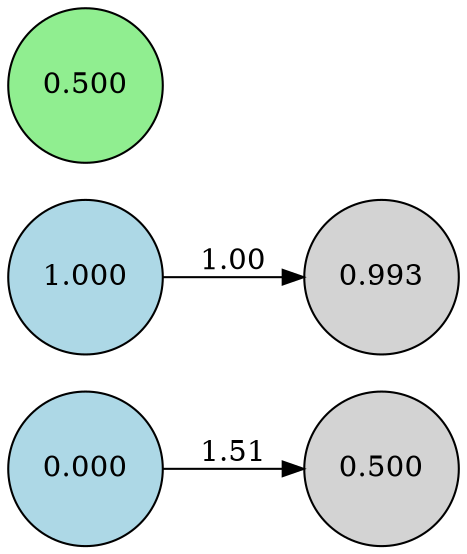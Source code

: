 digraph neat {
  rankdir=LR;
  node [shape=circle];
  node0 [label="0.000", style=filled, fillcolor=lightblue];
  node1 [label="1.000", style=filled, fillcolor=lightblue];
  node34 [label="0.500", style=filled, fillcolor=lightgreen];
  node199 [label="0.500", style=filled, fillcolor=lightgray];
  node235 [label="0.993", style=filled, fillcolor=lightgray];
  node1 -> node235 [label="1.00"];
  node0 -> node199 [label="1.51"];
}
